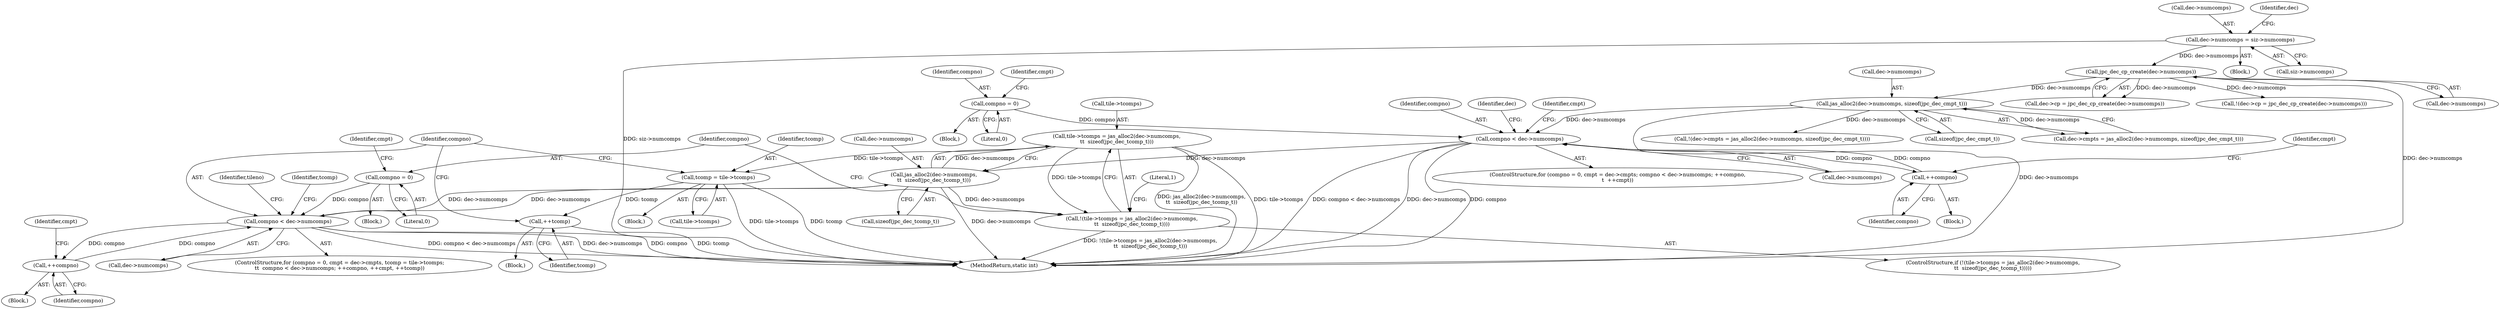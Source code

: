 digraph "0_jasper_ba2b9d000660313af7b692542afbd374c5685865_0@pointer" {
"1000568" [label="(Call,tile->tcomps = jas_alloc2(dec->numcomps,\n\t\t  sizeof(jpc_dec_tcomp_t)))"];
"1000572" [label="(Call,jas_alloc2(dec->numcomps,\n\t\t  sizeof(jpc_dec_tcomp_t)))"];
"1000225" [label="(Call,compno < dec->numcomps)"];
"1000217" [label="(Call,compno = 0)"];
"1000231" [label="(Call,++compno)"];
"1000205" [label="(Call,jas_alloc2(dec->numcomps, sizeof(jpc_dec_cmpt_t)))"];
"1000191" [label="(Call,jpc_dec_cp_create(dec->numcomps))"];
"1000178" [label="(Call,dec->numcomps = siz->numcomps)"];
"1000598" [label="(Call,compno < dec->numcomps)"];
"1000604" [label="(Call,++compno)"];
"1000584" [label="(Call,compno = 0)"];
"1000567" [label="(Call,!(tile->tcomps = jas_alloc2(dec->numcomps,\n\t\t  sizeof(jpc_dec_tcomp_t))))"];
"1000593" [label="(Call,tcomp = tile->tcomps)"];
"1000609" [label="(Call,++tcomp)"];
"1000191" [label="(Call,jpc_dec_cp_create(dec->numcomps))"];
"1000219" [label="(Literal,0)"];
"1000231" [label="(Call,++compno)"];
"1000232" [label="(Identifier,compno)"];
"1000230" [label="(Block,)"];
"1000589" [label="(Identifier,cmpt)"];
"1000688" [label="(MethodReturn,static int)"];
"1000593" [label="(Call,tcomp = tile->tcomps)"];
"1000568" [label="(Call,tile->tcomps = jas_alloc2(dec->numcomps,\n\t\t  sizeof(jpc_dec_tcomp_t)))"];
"1000603" [label="(Block,)"];
"1000586" [label="(Literal,0)"];
"1000585" [label="(Identifier,compno)"];
"1000598" [label="(Call,compno < dec->numcomps)"];
"1000179" [label="(Call,dec->numcomps)"];
"1000227" [label="(Call,dec->numcomps)"];
"1000200" [label="(Call,!(dec->cmpts = jas_alloc2(dec->numcomps, sizeof(jpc_dec_cmpt_t))))"];
"1000587" [label="(Block,)"];
"1000218" [label="(Identifier,compno)"];
"1000192" [label="(Call,dec->numcomps)"];
"1000206" [label="(Call,dec->numcomps)"];
"1000187" [label="(Call,dec->cp = jpc_dec_cp_create(dec->numcomps))"];
"1000573" [label="(Call,dec->numcomps)"];
"1000205" [label="(Call,jas_alloc2(dec->numcomps, sizeof(jpc_dec_cmpt_t)))"];
"1000569" [label="(Call,tile->tcomps)"];
"1000225" [label="(Call,compno < dec->numcomps)"];
"1000221" [label="(Identifier,cmpt)"];
"1000209" [label="(Call,sizeof(jpc_dec_cmpt_t))"];
"1000186" [label="(Call,!(dec->cp = jpc_dec_cp_create(dec->numcomps)))"];
"1000226" [label="(Identifier,compno)"];
"1000610" [label="(Identifier,tcomp)"];
"1000614" [label="(Identifier,tcomp)"];
"1000330" [label="(Identifier,dec)"];
"1000581" [label="(Literal,1)"];
"1000566" [label="(ControlStructure,if (!(tile->tcomps = jas_alloc2(dec->numcomps,\n\t\t  sizeof(jpc_dec_tcomp_t)))))"];
"1000595" [label="(Call,tile->tcomps)"];
"1000215" [label="(ControlStructure,for (compno = 0, cmpt = dec->cmpts; compno < dec->numcomps; ++compno,\n\t  ++cmpt))"];
"1000584" [label="(Call,compno = 0)"];
"1000594" [label="(Identifier,tcomp)"];
"1000178" [label="(Call,dec->numcomps = siz->numcomps)"];
"1000609" [label="(Call,++tcomp)"];
"1000599" [label="(Identifier,compno)"];
"1000605" [label="(Identifier,compno)"];
"1000217" [label="(Call,compno = 0)"];
"1000606" [label="(Block,)"];
"1000567" [label="(Call,!(tile->tcomps = jas_alloc2(dec->numcomps,\n\t\t  sizeof(jpc_dec_tcomp_t))))"];
"1000216" [label="(Block,)"];
"1000431" [label="(Identifier,tileno)"];
"1000104" [label="(Block,)"];
"1000600" [label="(Call,dec->numcomps)"];
"1000201" [label="(Call,dec->cmpts = jas_alloc2(dec->numcomps, sizeof(jpc_dec_cmpt_t)))"];
"1000576" [label="(Call,sizeof(jpc_dec_tcomp_t))"];
"1000234" [label="(Identifier,cmpt)"];
"1000189" [label="(Identifier,dec)"];
"1000238" [label="(Identifier,cmpt)"];
"1000608" [label="(Identifier,cmpt)"];
"1000604" [label="(Call,++compno)"];
"1000583" [label="(Block,)"];
"1000182" [label="(Call,siz->numcomps)"];
"1000582" [label="(ControlStructure,for (compno = 0, cmpt = dec->cmpts, tcomp = tile->tcomps;\n\t\t  compno < dec->numcomps; ++compno, ++cmpt, ++tcomp))"];
"1000572" [label="(Call,jas_alloc2(dec->numcomps,\n\t\t  sizeof(jpc_dec_tcomp_t)))"];
"1000568" -> "1000567"  [label="AST: "];
"1000568" -> "1000572"  [label="CFG: "];
"1000569" -> "1000568"  [label="AST: "];
"1000572" -> "1000568"  [label="AST: "];
"1000567" -> "1000568"  [label="CFG: "];
"1000568" -> "1000688"  [label="DDG: tile->tcomps"];
"1000568" -> "1000688"  [label="DDG: jas_alloc2(dec->numcomps,\n\t\t  sizeof(jpc_dec_tcomp_t))"];
"1000568" -> "1000567"  [label="DDG: tile->tcomps"];
"1000572" -> "1000568"  [label="DDG: dec->numcomps"];
"1000568" -> "1000593"  [label="DDG: tile->tcomps"];
"1000572" -> "1000576"  [label="CFG: "];
"1000573" -> "1000572"  [label="AST: "];
"1000576" -> "1000572"  [label="AST: "];
"1000572" -> "1000688"  [label="DDG: dec->numcomps"];
"1000572" -> "1000567"  [label="DDG: dec->numcomps"];
"1000225" -> "1000572"  [label="DDG: dec->numcomps"];
"1000598" -> "1000572"  [label="DDG: dec->numcomps"];
"1000572" -> "1000598"  [label="DDG: dec->numcomps"];
"1000225" -> "1000215"  [label="AST: "];
"1000225" -> "1000227"  [label="CFG: "];
"1000226" -> "1000225"  [label="AST: "];
"1000227" -> "1000225"  [label="AST: "];
"1000238" -> "1000225"  [label="CFG: "];
"1000330" -> "1000225"  [label="CFG: "];
"1000225" -> "1000688"  [label="DDG: compno < dec->numcomps"];
"1000225" -> "1000688"  [label="DDG: dec->numcomps"];
"1000225" -> "1000688"  [label="DDG: compno"];
"1000217" -> "1000225"  [label="DDG: compno"];
"1000231" -> "1000225"  [label="DDG: compno"];
"1000205" -> "1000225"  [label="DDG: dec->numcomps"];
"1000225" -> "1000231"  [label="DDG: compno"];
"1000217" -> "1000216"  [label="AST: "];
"1000217" -> "1000219"  [label="CFG: "];
"1000218" -> "1000217"  [label="AST: "];
"1000219" -> "1000217"  [label="AST: "];
"1000221" -> "1000217"  [label="CFG: "];
"1000231" -> "1000230"  [label="AST: "];
"1000231" -> "1000232"  [label="CFG: "];
"1000232" -> "1000231"  [label="AST: "];
"1000234" -> "1000231"  [label="CFG: "];
"1000205" -> "1000201"  [label="AST: "];
"1000205" -> "1000209"  [label="CFG: "];
"1000206" -> "1000205"  [label="AST: "];
"1000209" -> "1000205"  [label="AST: "];
"1000201" -> "1000205"  [label="CFG: "];
"1000205" -> "1000688"  [label="DDG: dec->numcomps"];
"1000205" -> "1000200"  [label="DDG: dec->numcomps"];
"1000205" -> "1000201"  [label="DDG: dec->numcomps"];
"1000191" -> "1000205"  [label="DDG: dec->numcomps"];
"1000191" -> "1000187"  [label="AST: "];
"1000191" -> "1000192"  [label="CFG: "];
"1000192" -> "1000191"  [label="AST: "];
"1000187" -> "1000191"  [label="CFG: "];
"1000191" -> "1000688"  [label="DDG: dec->numcomps"];
"1000191" -> "1000186"  [label="DDG: dec->numcomps"];
"1000191" -> "1000187"  [label="DDG: dec->numcomps"];
"1000178" -> "1000191"  [label="DDG: dec->numcomps"];
"1000178" -> "1000104"  [label="AST: "];
"1000178" -> "1000182"  [label="CFG: "];
"1000179" -> "1000178"  [label="AST: "];
"1000182" -> "1000178"  [label="AST: "];
"1000189" -> "1000178"  [label="CFG: "];
"1000178" -> "1000688"  [label="DDG: siz->numcomps"];
"1000598" -> "1000582"  [label="AST: "];
"1000598" -> "1000600"  [label="CFG: "];
"1000599" -> "1000598"  [label="AST: "];
"1000600" -> "1000598"  [label="AST: "];
"1000614" -> "1000598"  [label="CFG: "];
"1000431" -> "1000598"  [label="CFG: "];
"1000598" -> "1000688"  [label="DDG: compno"];
"1000598" -> "1000688"  [label="DDG: compno < dec->numcomps"];
"1000598" -> "1000688"  [label="DDG: dec->numcomps"];
"1000604" -> "1000598"  [label="DDG: compno"];
"1000584" -> "1000598"  [label="DDG: compno"];
"1000598" -> "1000604"  [label="DDG: compno"];
"1000604" -> "1000603"  [label="AST: "];
"1000604" -> "1000605"  [label="CFG: "];
"1000605" -> "1000604"  [label="AST: "];
"1000608" -> "1000604"  [label="CFG: "];
"1000584" -> "1000583"  [label="AST: "];
"1000584" -> "1000586"  [label="CFG: "];
"1000585" -> "1000584"  [label="AST: "];
"1000586" -> "1000584"  [label="AST: "];
"1000589" -> "1000584"  [label="CFG: "];
"1000567" -> "1000566"  [label="AST: "];
"1000581" -> "1000567"  [label="CFG: "];
"1000585" -> "1000567"  [label="CFG: "];
"1000567" -> "1000688"  [label="DDG: !(tile->tcomps = jas_alloc2(dec->numcomps,\n\t\t  sizeof(jpc_dec_tcomp_t)))"];
"1000593" -> "1000587"  [label="AST: "];
"1000593" -> "1000595"  [label="CFG: "];
"1000594" -> "1000593"  [label="AST: "];
"1000595" -> "1000593"  [label="AST: "];
"1000599" -> "1000593"  [label="CFG: "];
"1000593" -> "1000688"  [label="DDG: tile->tcomps"];
"1000593" -> "1000688"  [label="DDG: tcomp"];
"1000593" -> "1000609"  [label="DDG: tcomp"];
"1000609" -> "1000606"  [label="AST: "];
"1000609" -> "1000610"  [label="CFG: "];
"1000610" -> "1000609"  [label="AST: "];
"1000599" -> "1000609"  [label="CFG: "];
"1000609" -> "1000688"  [label="DDG: tcomp"];
}
